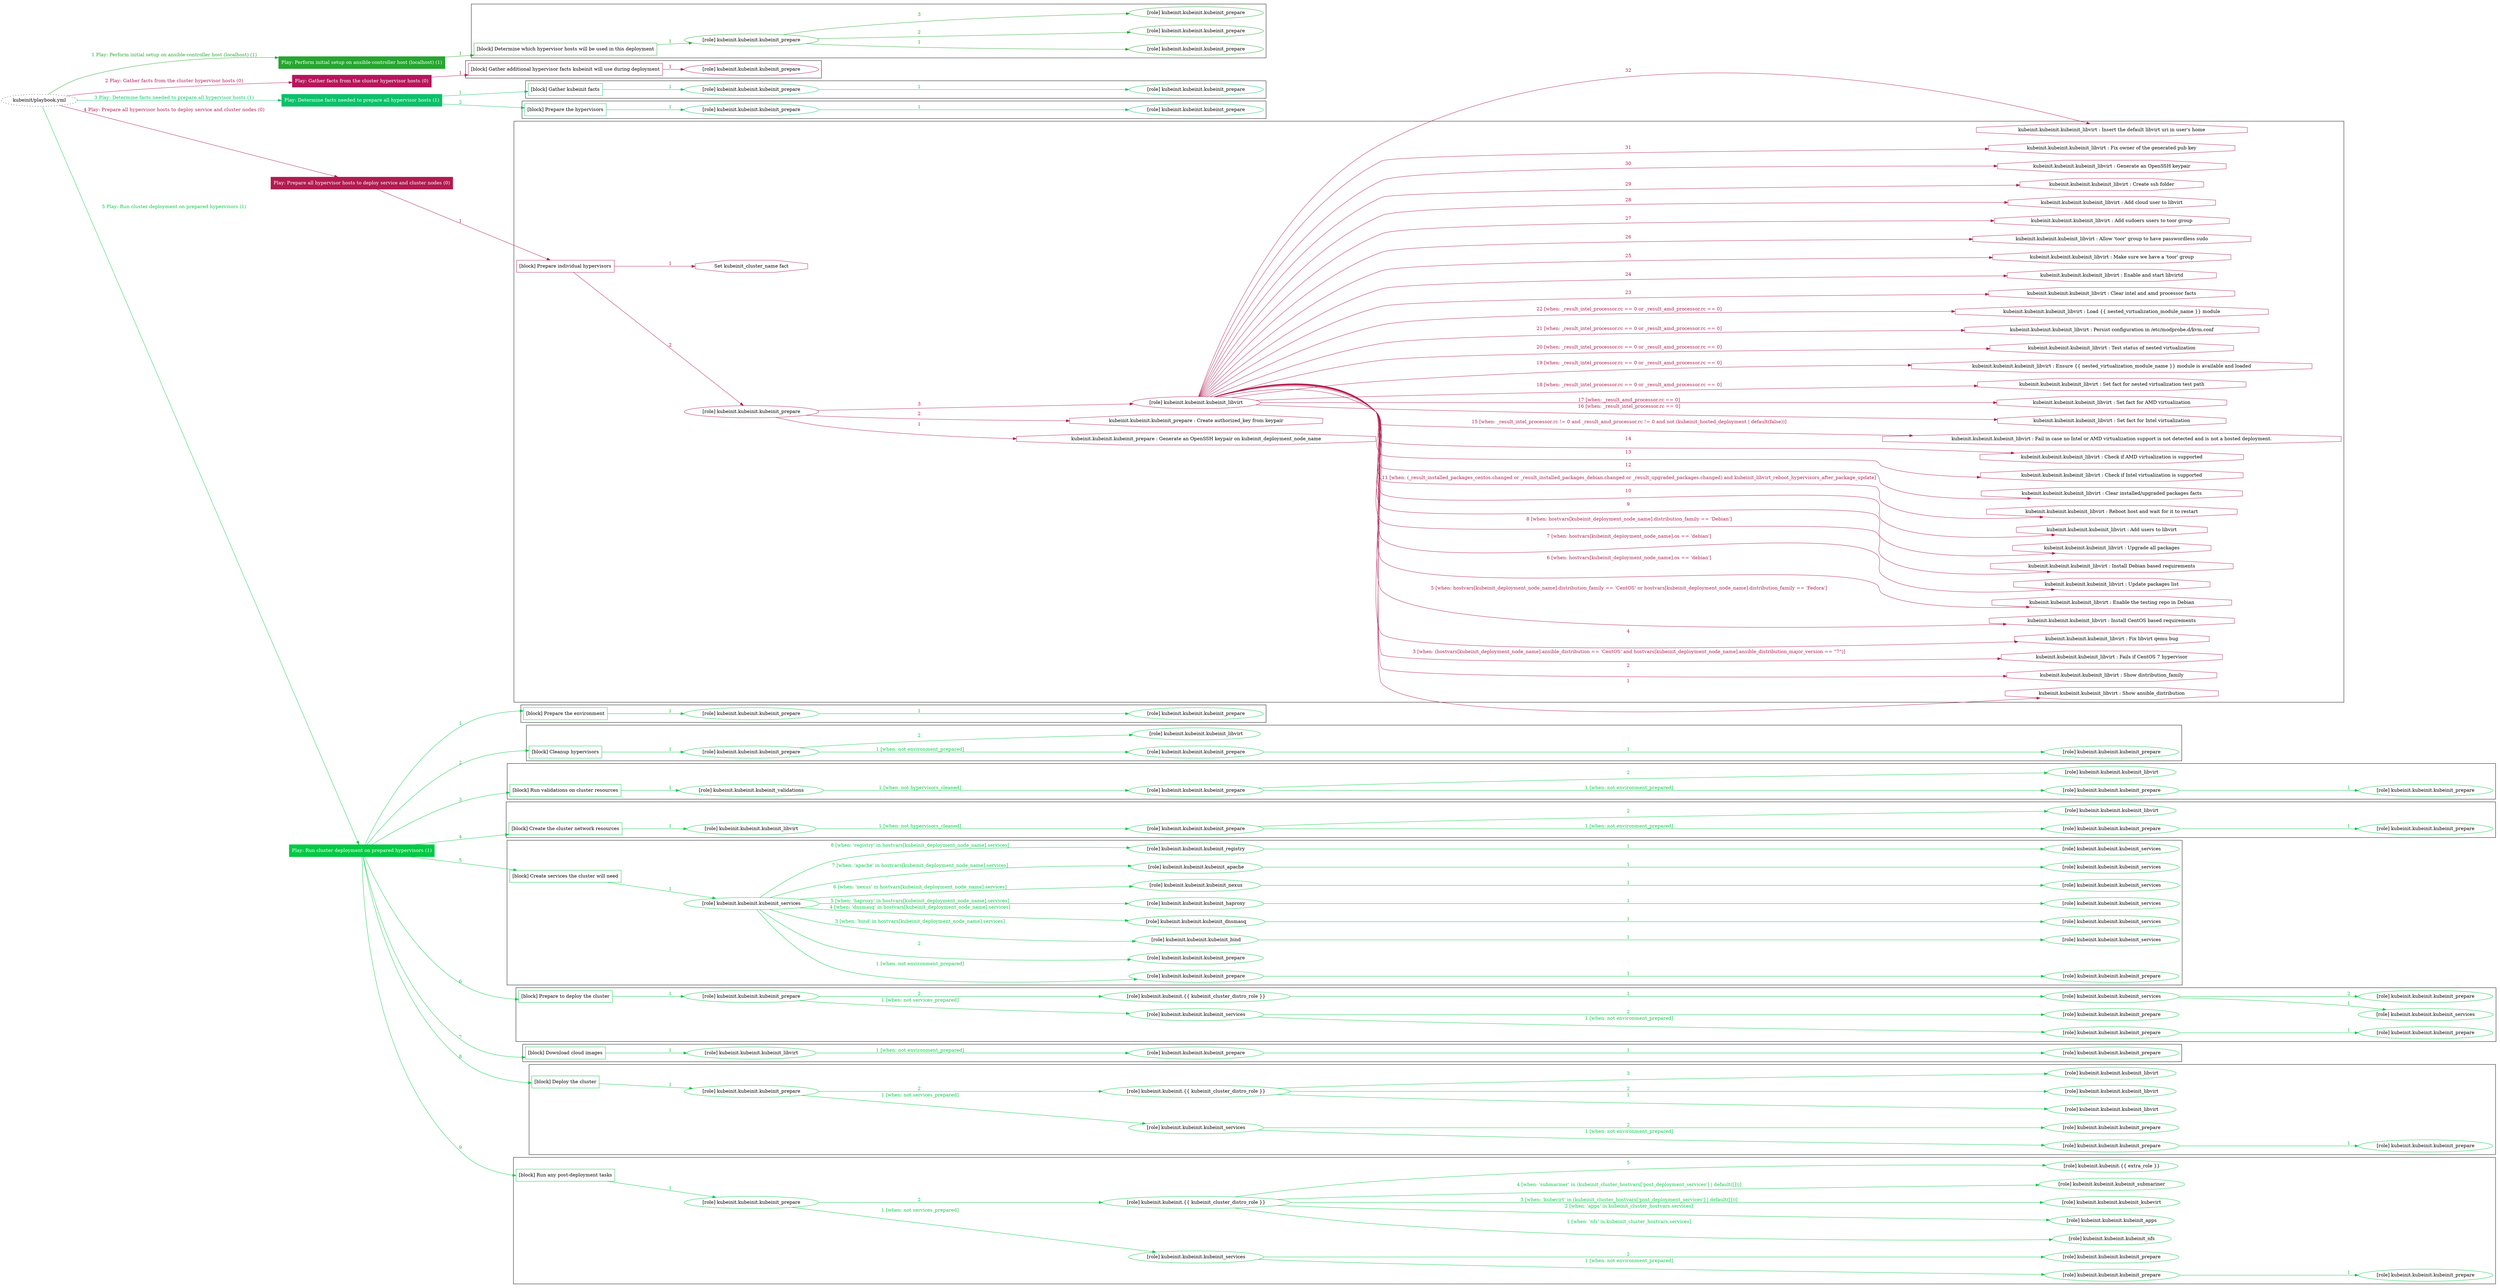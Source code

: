 digraph {
	graph [concentrate=true ordering=in rankdir=LR ratio=fill]
	edge [esep=5 sep=10]
	"kubeinit/playbook.yml" [URL="/home/runner/work/kubeinit/kubeinit/kubeinit/playbook.yml" id=playbook_e8314956 style=dotted]
	"kubeinit/playbook.yml" -> play_e9dc88f0 [label="1 Play: Perform initial setup on ansible-controller host (localhost) (1)" color="#26a630" fontcolor="#26a630" id=edge_playbook_e8314956_play_e9dc88f0 labeltooltip="1 Play: Perform initial setup on ansible-controller host (localhost) (1)" tooltip="1 Play: Perform initial setup on ansible-controller host (localhost) (1)"]
	subgraph "Play: Perform initial setup on ansible-controller host (localhost) (1)" {
		play_e9dc88f0 [label="Play: Perform initial setup on ansible-controller host (localhost) (1)" URL="/home/runner/work/kubeinit/kubeinit/kubeinit/playbook.yml" color="#26a630" fontcolor="#ffffff" id=play_e9dc88f0 shape=box style=filled tooltip=localhost]
		play_e9dc88f0 -> block_0750a773 [label=1 color="#26a630" fontcolor="#26a630" id=edge_1_play_e9dc88f0_block_0750a773 labeltooltip=1 tooltip=1]
		subgraph cluster_block_0750a773 {
			block_0750a773 [label="[block] Determine which hypervisor hosts will be used in this deployment" URL="/home/runner/work/kubeinit/kubeinit/kubeinit/playbook.yml" color="#26a630" id=block_0750a773 labeltooltip="Determine which hypervisor hosts will be used in this deployment" shape=box tooltip="Determine which hypervisor hosts will be used in this deployment"]
			block_0750a773 -> role_1d4a8bb3 [label="1 " color="#26a630" fontcolor="#26a630" id=edge_1_block_0750a773_role_1d4a8bb3 labeltooltip="1 " tooltip="1 "]
			subgraph "kubeinit.kubeinit.kubeinit_prepare" {
				role_1d4a8bb3 [label="[role] kubeinit.kubeinit.kubeinit_prepare" URL="/home/runner/work/kubeinit/kubeinit/kubeinit/playbook.yml" color="#26a630" id=role_1d4a8bb3 tooltip="kubeinit.kubeinit.kubeinit_prepare"]
				role_1d4a8bb3 -> role_a59888a1 [label="1 " color="#26a630" fontcolor="#26a630" id=edge_1_role_1d4a8bb3_role_a59888a1 labeltooltip="1 " tooltip="1 "]
				subgraph "kubeinit.kubeinit.kubeinit_prepare" {
					role_a59888a1 [label="[role] kubeinit.kubeinit.kubeinit_prepare" URL="/home/runner/.ansible/collections/ansible_collections/kubeinit/kubeinit/roles/kubeinit_prepare/tasks/build_hypervisors_group.yml" color="#26a630" id=role_a59888a1 tooltip="kubeinit.kubeinit.kubeinit_prepare"]
				}
				role_1d4a8bb3 -> role_3896497f [label="2 " color="#26a630" fontcolor="#26a630" id=edge_2_role_1d4a8bb3_role_3896497f labeltooltip="2 " tooltip="2 "]
				subgraph "kubeinit.kubeinit.kubeinit_prepare" {
					role_3896497f [label="[role] kubeinit.kubeinit.kubeinit_prepare" URL="/home/runner/.ansible/collections/ansible_collections/kubeinit/kubeinit/roles/kubeinit_prepare/tasks/build_hypervisors_group.yml" color="#26a630" id=role_3896497f tooltip="kubeinit.kubeinit.kubeinit_prepare"]
				}
				role_1d4a8bb3 -> role_39077ec4 [label="3 " color="#26a630" fontcolor="#26a630" id=edge_3_role_1d4a8bb3_role_39077ec4 labeltooltip="3 " tooltip="3 "]
				subgraph "kubeinit.kubeinit.kubeinit_prepare" {
					role_39077ec4 [label="[role] kubeinit.kubeinit.kubeinit_prepare" URL="/home/runner/.ansible/collections/ansible_collections/kubeinit/kubeinit/roles/kubeinit_prepare/tasks/build_hypervisors_group.yml" color="#26a630" id=role_39077ec4 tooltip="kubeinit.kubeinit.kubeinit_prepare"]
				}
			}
		}
	}
	"kubeinit/playbook.yml" -> play_4ed458b8 [label="2 Play: Gather facts from the cluster hypervisor hosts (0)" color="#b7155b" fontcolor="#b7155b" id=edge_playbook_e8314956_play_4ed458b8 labeltooltip="2 Play: Gather facts from the cluster hypervisor hosts (0)" tooltip="2 Play: Gather facts from the cluster hypervisor hosts (0)"]
	subgraph "Play: Gather facts from the cluster hypervisor hosts (0)" {
		play_4ed458b8 [label="Play: Gather facts from the cluster hypervisor hosts (0)" URL="/home/runner/work/kubeinit/kubeinit/kubeinit/playbook.yml" color="#b7155b" fontcolor="#ffffff" id=play_4ed458b8 shape=box style=filled tooltip="Play: Gather facts from the cluster hypervisor hosts (0)"]
		play_4ed458b8 -> block_1b957bb0 [label=1 color="#b7155b" fontcolor="#b7155b" id=edge_1_play_4ed458b8_block_1b957bb0 labeltooltip=1 tooltip=1]
		subgraph cluster_block_1b957bb0 {
			block_1b957bb0 [label="[block] Gather additional hypervisor facts kubeinit will use during deployment" URL="/home/runner/work/kubeinit/kubeinit/kubeinit/playbook.yml" color="#b7155b" id=block_1b957bb0 labeltooltip="Gather additional hypervisor facts kubeinit will use during deployment" shape=box tooltip="Gather additional hypervisor facts kubeinit will use during deployment"]
			block_1b957bb0 -> role_6c6a88de [label="1 " color="#b7155b" fontcolor="#b7155b" id=edge_1_block_1b957bb0_role_6c6a88de labeltooltip="1 " tooltip="1 "]
			subgraph "kubeinit.kubeinit.kubeinit_prepare" {
				role_6c6a88de [label="[role] kubeinit.kubeinit.kubeinit_prepare" URL="/home/runner/work/kubeinit/kubeinit/kubeinit/playbook.yml" color="#b7155b" id=role_6c6a88de tooltip="kubeinit.kubeinit.kubeinit_prepare"]
			}
		}
	}
	"kubeinit/playbook.yml" -> play_2bb420aa [label="3 Play: Determine facts needed to prepare all hypervisor hosts (1)" color="#0bc169" fontcolor="#0bc169" id=edge_playbook_e8314956_play_2bb420aa labeltooltip="3 Play: Determine facts needed to prepare all hypervisor hosts (1)" tooltip="3 Play: Determine facts needed to prepare all hypervisor hosts (1)"]
	subgraph "Play: Determine facts needed to prepare all hypervisor hosts (1)" {
		play_2bb420aa [label="Play: Determine facts needed to prepare all hypervisor hosts (1)" URL="/home/runner/work/kubeinit/kubeinit/kubeinit/playbook.yml" color="#0bc169" fontcolor="#ffffff" id=play_2bb420aa shape=box style=filled tooltip=localhost]
		play_2bb420aa -> block_fa9f4b35 [label=1 color="#0bc169" fontcolor="#0bc169" id=edge_1_play_2bb420aa_block_fa9f4b35 labeltooltip=1 tooltip=1]
		subgraph cluster_block_fa9f4b35 {
			block_fa9f4b35 [label="[block] Gather kubeinit facts" URL="/home/runner/work/kubeinit/kubeinit/kubeinit/playbook.yml" color="#0bc169" id=block_fa9f4b35 labeltooltip="Gather kubeinit facts" shape=box tooltip="Gather kubeinit facts"]
			block_fa9f4b35 -> role_5ae60e05 [label="1 " color="#0bc169" fontcolor="#0bc169" id=edge_1_block_fa9f4b35_role_5ae60e05 labeltooltip="1 " tooltip="1 "]
			subgraph "kubeinit.kubeinit.kubeinit_prepare" {
				role_5ae60e05 [label="[role] kubeinit.kubeinit.kubeinit_prepare" URL="/home/runner/work/kubeinit/kubeinit/kubeinit/playbook.yml" color="#0bc169" id=role_5ae60e05 tooltip="kubeinit.kubeinit.kubeinit_prepare"]
				role_5ae60e05 -> role_df67baae [label="1 " color="#0bc169" fontcolor="#0bc169" id=edge_1_role_5ae60e05_role_df67baae labeltooltip="1 " tooltip="1 "]
				subgraph "kubeinit.kubeinit.kubeinit_prepare" {
					role_df67baae [label="[role] kubeinit.kubeinit.kubeinit_prepare" URL="/home/runner/.ansible/collections/ansible_collections/kubeinit/kubeinit/roles/kubeinit_prepare/tasks/gather_kubeinit_facts.yml" color="#0bc169" id=role_df67baae tooltip="kubeinit.kubeinit.kubeinit_prepare"]
				}
			}
		}
		play_2bb420aa -> block_88b704d3 [label=2 color="#0bc169" fontcolor="#0bc169" id=edge_2_play_2bb420aa_block_88b704d3 labeltooltip=2 tooltip=2]
		subgraph cluster_block_88b704d3 {
			block_88b704d3 [label="[block] Prepare the hypervisors" URL="/home/runner/work/kubeinit/kubeinit/kubeinit/playbook.yml" color="#0bc169" id=block_88b704d3 labeltooltip="Prepare the hypervisors" shape=box tooltip="Prepare the hypervisors"]
			block_88b704d3 -> role_38dc2ece [label="1 " color="#0bc169" fontcolor="#0bc169" id=edge_1_block_88b704d3_role_38dc2ece labeltooltip="1 " tooltip="1 "]
			subgraph "kubeinit.kubeinit.kubeinit_prepare" {
				role_38dc2ece [label="[role] kubeinit.kubeinit.kubeinit_prepare" URL="/home/runner/work/kubeinit/kubeinit/kubeinit/playbook.yml" color="#0bc169" id=role_38dc2ece tooltip="kubeinit.kubeinit.kubeinit_prepare"]
				role_38dc2ece -> role_4ed94bc4 [label="1 " color="#0bc169" fontcolor="#0bc169" id=edge_1_role_38dc2ece_role_4ed94bc4 labeltooltip="1 " tooltip="1 "]
				subgraph "kubeinit.kubeinit.kubeinit_prepare" {
					role_4ed94bc4 [label="[role] kubeinit.kubeinit.kubeinit_prepare" URL="/home/runner/.ansible/collections/ansible_collections/kubeinit/kubeinit/roles/kubeinit_prepare/tasks/gather_kubeinit_facts.yml" color="#0bc169" id=role_4ed94bc4 tooltip="kubeinit.kubeinit.kubeinit_prepare"]
				}
			}
		}
	}
	"kubeinit/playbook.yml" -> play_5cb5bb63 [label="4 Play: Prepare all hypervisor hosts to deploy service and cluster nodes (0)" color="#b11b50" fontcolor="#b11b50" id=edge_playbook_e8314956_play_5cb5bb63 labeltooltip="4 Play: Prepare all hypervisor hosts to deploy service and cluster nodes (0)" tooltip="4 Play: Prepare all hypervisor hosts to deploy service and cluster nodes (0)"]
	subgraph "Play: Prepare all hypervisor hosts to deploy service and cluster nodes (0)" {
		play_5cb5bb63 [label="Play: Prepare all hypervisor hosts to deploy service and cluster nodes (0)" URL="/home/runner/work/kubeinit/kubeinit/kubeinit/playbook.yml" color="#b11b50" fontcolor="#ffffff" id=play_5cb5bb63 shape=box style=filled tooltip="Play: Prepare all hypervisor hosts to deploy service and cluster nodes (0)"]
		play_5cb5bb63 -> block_2b10f1e2 [label=1 color="#b11b50" fontcolor="#b11b50" id=edge_1_play_5cb5bb63_block_2b10f1e2 labeltooltip=1 tooltip=1]
		subgraph cluster_block_2b10f1e2 {
			block_2b10f1e2 [label="[block] Prepare individual hypervisors" URL="/home/runner/work/kubeinit/kubeinit/kubeinit/playbook.yml" color="#b11b50" id=block_2b10f1e2 labeltooltip="Prepare individual hypervisors" shape=box tooltip="Prepare individual hypervisors"]
			block_2b10f1e2 -> role_f9b43b3a [label="2 " color="#b11b50" fontcolor="#b11b50" id=edge_2_block_2b10f1e2_role_f9b43b3a labeltooltip="2 " tooltip="2 "]
			subgraph "kubeinit.kubeinit.kubeinit_prepare" {
				role_f9b43b3a [label="[role] kubeinit.kubeinit.kubeinit_prepare" URL="/home/runner/work/kubeinit/kubeinit/kubeinit/playbook.yml" color="#b11b50" id=role_f9b43b3a tooltip="kubeinit.kubeinit.kubeinit_prepare"]
				task_e14bdcad [label="kubeinit.kubeinit.kubeinit_prepare : Generate an OpenSSH keypair on kubeinit_deployment_node_name" URL="/home/runner/.ansible/collections/ansible_collections/kubeinit/kubeinit/roles/kubeinit_prepare/tasks/prepare_hypervisor.yml" color="#b11b50" id=task_e14bdcad shape=octagon tooltip="kubeinit.kubeinit.kubeinit_prepare : Generate an OpenSSH keypair on kubeinit_deployment_node_name"]
				role_f9b43b3a -> task_e14bdcad [label="1 " color="#b11b50" fontcolor="#b11b50" id=edge_1_role_f9b43b3a_task_e14bdcad labeltooltip="1 " tooltip="1 "]
				task_deeeb799 [label="kubeinit.kubeinit.kubeinit_prepare : Create authorized_key from keypair" URL="/home/runner/.ansible/collections/ansible_collections/kubeinit/kubeinit/roles/kubeinit_prepare/tasks/prepare_hypervisor.yml" color="#b11b50" id=task_deeeb799 shape=octagon tooltip="kubeinit.kubeinit.kubeinit_prepare : Create authorized_key from keypair"]
				role_f9b43b3a -> task_deeeb799 [label="2 " color="#b11b50" fontcolor="#b11b50" id=edge_2_role_f9b43b3a_task_deeeb799 labeltooltip="2 " tooltip="2 "]
				role_f9b43b3a -> role_d04cb075 [label="3 " color="#b11b50" fontcolor="#b11b50" id=edge_3_role_f9b43b3a_role_d04cb075 labeltooltip="3 " tooltip="3 "]
				subgraph "kubeinit.kubeinit.kubeinit_libvirt" {
					role_d04cb075 [label="[role] kubeinit.kubeinit.kubeinit_libvirt" URL="/home/runner/.ansible/collections/ansible_collections/kubeinit/kubeinit/roles/kubeinit_prepare/tasks/prepare_hypervisor.yml" color="#b11b50" id=role_d04cb075 tooltip="kubeinit.kubeinit.kubeinit_libvirt"]
					task_2366e93f [label="kubeinit.kubeinit.kubeinit_libvirt : Show ansible_distribution" URL="/home/runner/.ansible/collections/ansible_collections/kubeinit/kubeinit/roles/kubeinit_libvirt/tasks/main.yml" color="#b11b50" id=task_2366e93f shape=octagon tooltip="kubeinit.kubeinit.kubeinit_libvirt : Show ansible_distribution"]
					role_d04cb075 -> task_2366e93f [label="1 " color="#b11b50" fontcolor="#b11b50" id=edge_1_role_d04cb075_task_2366e93f labeltooltip="1 " tooltip="1 "]
					task_ec6bfd70 [label="kubeinit.kubeinit.kubeinit_libvirt : Show distribution_family" URL="/home/runner/.ansible/collections/ansible_collections/kubeinit/kubeinit/roles/kubeinit_libvirt/tasks/main.yml" color="#b11b50" id=task_ec6bfd70 shape=octagon tooltip="kubeinit.kubeinit.kubeinit_libvirt : Show distribution_family"]
					role_d04cb075 -> task_ec6bfd70 [label="2 " color="#b11b50" fontcolor="#b11b50" id=edge_2_role_d04cb075_task_ec6bfd70 labeltooltip="2 " tooltip="2 "]
					task_3372ffe2 [label="kubeinit.kubeinit.kubeinit_libvirt : Fails if CentOS 7 hypervisor" URL="/home/runner/.ansible/collections/ansible_collections/kubeinit/kubeinit/roles/kubeinit_libvirt/tasks/main.yml" color="#b11b50" id=task_3372ffe2 shape=octagon tooltip="kubeinit.kubeinit.kubeinit_libvirt : Fails if CentOS 7 hypervisor"]
					role_d04cb075 -> task_3372ffe2 [label="3 [when: (hostvars[kubeinit_deployment_node_name].ansible_distribution == 'CentOS' and hostvars[kubeinit_deployment_node_name].ansible_distribution_major_version == \"7\")]" color="#b11b50" fontcolor="#b11b50" id=edge_3_role_d04cb075_task_3372ffe2 labeltooltip="3 [when: (hostvars[kubeinit_deployment_node_name].ansible_distribution == 'CentOS' and hostvars[kubeinit_deployment_node_name].ansible_distribution_major_version == \"7\")]" tooltip="3 [when: (hostvars[kubeinit_deployment_node_name].ansible_distribution == 'CentOS' and hostvars[kubeinit_deployment_node_name].ansible_distribution_major_version == \"7\")]"]
					task_bf41c5f1 [label="kubeinit.kubeinit.kubeinit_libvirt : Fix libvirt qemu bug" URL="/home/runner/.ansible/collections/ansible_collections/kubeinit/kubeinit/roles/kubeinit_libvirt/tasks/main.yml" color="#b11b50" id=task_bf41c5f1 shape=octagon tooltip="kubeinit.kubeinit.kubeinit_libvirt : Fix libvirt qemu bug"]
					role_d04cb075 -> task_bf41c5f1 [label="4 " color="#b11b50" fontcolor="#b11b50" id=edge_4_role_d04cb075_task_bf41c5f1 labeltooltip="4 " tooltip="4 "]
					task_1c75ea77 [label="kubeinit.kubeinit.kubeinit_libvirt : Install CentOS based requirements" URL="/home/runner/.ansible/collections/ansible_collections/kubeinit/kubeinit/roles/kubeinit_libvirt/tasks/main.yml" color="#b11b50" id=task_1c75ea77 shape=octagon tooltip="kubeinit.kubeinit.kubeinit_libvirt : Install CentOS based requirements"]
					role_d04cb075 -> task_1c75ea77 [label="5 [when: hostvars[kubeinit_deployment_node_name].distribution_family == 'CentOS' or hostvars[kubeinit_deployment_node_name].distribution_family == 'Fedora']" color="#b11b50" fontcolor="#b11b50" id=edge_5_role_d04cb075_task_1c75ea77 labeltooltip="5 [when: hostvars[kubeinit_deployment_node_name].distribution_family == 'CentOS' or hostvars[kubeinit_deployment_node_name].distribution_family == 'Fedora']" tooltip="5 [when: hostvars[kubeinit_deployment_node_name].distribution_family == 'CentOS' or hostvars[kubeinit_deployment_node_name].distribution_family == 'Fedora']"]
					task_827fa488 [label="kubeinit.kubeinit.kubeinit_libvirt : Enable the testing repo in Debian" URL="/home/runner/.ansible/collections/ansible_collections/kubeinit/kubeinit/roles/kubeinit_libvirt/tasks/main.yml" color="#b11b50" id=task_827fa488 shape=octagon tooltip="kubeinit.kubeinit.kubeinit_libvirt : Enable the testing repo in Debian"]
					role_d04cb075 -> task_827fa488 [label="6 [when: hostvars[kubeinit_deployment_node_name].os == 'debian']" color="#b11b50" fontcolor="#b11b50" id=edge_6_role_d04cb075_task_827fa488 labeltooltip="6 [when: hostvars[kubeinit_deployment_node_name].os == 'debian']" tooltip="6 [when: hostvars[kubeinit_deployment_node_name].os == 'debian']"]
					task_d3ad4ef9 [label="kubeinit.kubeinit.kubeinit_libvirt : Update packages list" URL="/home/runner/.ansible/collections/ansible_collections/kubeinit/kubeinit/roles/kubeinit_libvirt/tasks/main.yml" color="#b11b50" id=task_d3ad4ef9 shape=octagon tooltip="kubeinit.kubeinit.kubeinit_libvirt : Update packages list"]
					role_d04cb075 -> task_d3ad4ef9 [label="7 [when: hostvars[kubeinit_deployment_node_name].os == 'debian']" color="#b11b50" fontcolor="#b11b50" id=edge_7_role_d04cb075_task_d3ad4ef9 labeltooltip="7 [when: hostvars[kubeinit_deployment_node_name].os == 'debian']" tooltip="7 [when: hostvars[kubeinit_deployment_node_name].os == 'debian']"]
					task_2272b465 [label="kubeinit.kubeinit.kubeinit_libvirt : Install Debian based requirements" URL="/home/runner/.ansible/collections/ansible_collections/kubeinit/kubeinit/roles/kubeinit_libvirt/tasks/main.yml" color="#b11b50" id=task_2272b465 shape=octagon tooltip="kubeinit.kubeinit.kubeinit_libvirt : Install Debian based requirements"]
					role_d04cb075 -> task_2272b465 [label="8 [when: hostvars[kubeinit_deployment_node_name].distribution_family == 'Debian']" color="#b11b50" fontcolor="#b11b50" id=edge_8_role_d04cb075_task_2272b465 labeltooltip="8 [when: hostvars[kubeinit_deployment_node_name].distribution_family == 'Debian']" tooltip="8 [when: hostvars[kubeinit_deployment_node_name].distribution_family == 'Debian']"]
					task_dd0582f4 [label="kubeinit.kubeinit.kubeinit_libvirt : Upgrade all packages" URL="/home/runner/.ansible/collections/ansible_collections/kubeinit/kubeinit/roles/kubeinit_libvirt/tasks/main.yml" color="#b11b50" id=task_dd0582f4 shape=octagon tooltip="kubeinit.kubeinit.kubeinit_libvirt : Upgrade all packages"]
					role_d04cb075 -> task_dd0582f4 [label="9 " color="#b11b50" fontcolor="#b11b50" id=edge_9_role_d04cb075_task_dd0582f4 labeltooltip="9 " tooltip="9 "]
					task_bd6654de [label="kubeinit.kubeinit.kubeinit_libvirt : Add users to libvirt" URL="/home/runner/.ansible/collections/ansible_collections/kubeinit/kubeinit/roles/kubeinit_libvirt/tasks/main.yml" color="#b11b50" id=task_bd6654de shape=octagon tooltip="kubeinit.kubeinit.kubeinit_libvirt : Add users to libvirt"]
					role_d04cb075 -> task_bd6654de [label="10 " color="#b11b50" fontcolor="#b11b50" id=edge_10_role_d04cb075_task_bd6654de labeltooltip="10 " tooltip="10 "]
					task_68de5f57 [label="kubeinit.kubeinit.kubeinit_libvirt : Reboot host and wait for it to restart" URL="/home/runner/.ansible/collections/ansible_collections/kubeinit/kubeinit/roles/kubeinit_libvirt/tasks/main.yml" color="#b11b50" id=task_68de5f57 shape=octagon tooltip="kubeinit.kubeinit.kubeinit_libvirt : Reboot host and wait for it to restart"]
					role_d04cb075 -> task_68de5f57 [label="11 [when: (_result_installed_packages_centos.changed or _result_installed_packages_debian.changed or _result_upgraded_packages.changed) and kubeinit_libvirt_reboot_hypervisors_after_package_update]" color="#b11b50" fontcolor="#b11b50" id=edge_11_role_d04cb075_task_68de5f57 labeltooltip="11 [when: (_result_installed_packages_centos.changed or _result_installed_packages_debian.changed or _result_upgraded_packages.changed) and kubeinit_libvirt_reboot_hypervisors_after_package_update]" tooltip="11 [when: (_result_installed_packages_centos.changed or _result_installed_packages_debian.changed or _result_upgraded_packages.changed) and kubeinit_libvirt_reboot_hypervisors_after_package_update]"]
					task_4ad9cceb [label="kubeinit.kubeinit.kubeinit_libvirt : Clear installed/upgraded packages facts" URL="/home/runner/.ansible/collections/ansible_collections/kubeinit/kubeinit/roles/kubeinit_libvirt/tasks/main.yml" color="#b11b50" id=task_4ad9cceb shape=octagon tooltip="kubeinit.kubeinit.kubeinit_libvirt : Clear installed/upgraded packages facts"]
					role_d04cb075 -> task_4ad9cceb [label="12 " color="#b11b50" fontcolor="#b11b50" id=edge_12_role_d04cb075_task_4ad9cceb labeltooltip="12 " tooltip="12 "]
					task_34aaf07d [label="kubeinit.kubeinit.kubeinit_libvirt : Check if Intel virtualization is supported" URL="/home/runner/.ansible/collections/ansible_collections/kubeinit/kubeinit/roles/kubeinit_libvirt/tasks/main.yml" color="#b11b50" id=task_34aaf07d shape=octagon tooltip="kubeinit.kubeinit.kubeinit_libvirt : Check if Intel virtualization is supported"]
					role_d04cb075 -> task_34aaf07d [label="13 " color="#b11b50" fontcolor="#b11b50" id=edge_13_role_d04cb075_task_34aaf07d labeltooltip="13 " tooltip="13 "]
					task_89b576e5 [label="kubeinit.kubeinit.kubeinit_libvirt : Check if AMD virtualization is supported" URL="/home/runner/.ansible/collections/ansible_collections/kubeinit/kubeinit/roles/kubeinit_libvirt/tasks/main.yml" color="#b11b50" id=task_89b576e5 shape=octagon tooltip="kubeinit.kubeinit.kubeinit_libvirt : Check if AMD virtualization is supported"]
					role_d04cb075 -> task_89b576e5 [label="14 " color="#b11b50" fontcolor="#b11b50" id=edge_14_role_d04cb075_task_89b576e5 labeltooltip="14 " tooltip="14 "]
					task_a44692a3 [label="kubeinit.kubeinit.kubeinit_libvirt : Fail in case no Intel or AMD virtualization support is not detected and is not a hosted deployment." URL="/home/runner/.ansible/collections/ansible_collections/kubeinit/kubeinit/roles/kubeinit_libvirt/tasks/main.yml" color="#b11b50" id=task_a44692a3 shape=octagon tooltip="kubeinit.kubeinit.kubeinit_libvirt : Fail in case no Intel or AMD virtualization support is not detected and is not a hosted deployment."]
					role_d04cb075 -> task_a44692a3 [label="15 [when: _result_intel_processor.rc != 0 and _result_amd_processor.rc != 0 and not (kubeinit_hosted_deployment | default(false))]" color="#b11b50" fontcolor="#b11b50" id=edge_15_role_d04cb075_task_a44692a3 labeltooltip="15 [when: _result_intel_processor.rc != 0 and _result_amd_processor.rc != 0 and not (kubeinit_hosted_deployment | default(false))]" tooltip="15 [when: _result_intel_processor.rc != 0 and _result_amd_processor.rc != 0 and not (kubeinit_hosted_deployment | default(false))]"]
					task_aeda180d [label="kubeinit.kubeinit.kubeinit_libvirt : Set fact for Intel virtualization" URL="/home/runner/.ansible/collections/ansible_collections/kubeinit/kubeinit/roles/kubeinit_libvirt/tasks/main.yml" color="#b11b50" id=task_aeda180d shape=octagon tooltip="kubeinit.kubeinit.kubeinit_libvirt : Set fact for Intel virtualization"]
					role_d04cb075 -> task_aeda180d [label="16 [when: _result_intel_processor.rc == 0]" color="#b11b50" fontcolor="#b11b50" id=edge_16_role_d04cb075_task_aeda180d labeltooltip="16 [when: _result_intel_processor.rc == 0]" tooltip="16 [when: _result_intel_processor.rc == 0]"]
					task_804e6a91 [label="kubeinit.kubeinit.kubeinit_libvirt : Set fact for AMD virtualization" URL="/home/runner/.ansible/collections/ansible_collections/kubeinit/kubeinit/roles/kubeinit_libvirt/tasks/main.yml" color="#b11b50" id=task_804e6a91 shape=octagon tooltip="kubeinit.kubeinit.kubeinit_libvirt : Set fact for AMD virtualization"]
					role_d04cb075 -> task_804e6a91 [label="17 [when: _result_amd_processor.rc == 0]" color="#b11b50" fontcolor="#b11b50" id=edge_17_role_d04cb075_task_804e6a91 labeltooltip="17 [when: _result_amd_processor.rc == 0]" tooltip="17 [when: _result_amd_processor.rc == 0]"]
					task_68395665 [label="kubeinit.kubeinit.kubeinit_libvirt : Set fact for nested virtualization test path" URL="/home/runner/.ansible/collections/ansible_collections/kubeinit/kubeinit/roles/kubeinit_libvirt/tasks/main.yml" color="#b11b50" id=task_68395665 shape=octagon tooltip="kubeinit.kubeinit.kubeinit_libvirt : Set fact for nested virtualization test path"]
					role_d04cb075 -> task_68395665 [label="18 [when: _result_intel_processor.rc == 0 or _result_amd_processor.rc == 0]" color="#b11b50" fontcolor="#b11b50" id=edge_18_role_d04cb075_task_68395665 labeltooltip="18 [when: _result_intel_processor.rc == 0 or _result_amd_processor.rc == 0]" tooltip="18 [when: _result_intel_processor.rc == 0 or _result_amd_processor.rc == 0]"]
					task_1a6ddb0c [label="kubeinit.kubeinit.kubeinit_libvirt : Ensure {{ nested_virtualization_module_name }} module is available and loaded" URL="/home/runner/.ansible/collections/ansible_collections/kubeinit/kubeinit/roles/kubeinit_libvirt/tasks/main.yml" color="#b11b50" id=task_1a6ddb0c shape=octagon tooltip="kubeinit.kubeinit.kubeinit_libvirt : Ensure {{ nested_virtualization_module_name }} module is available and loaded"]
					role_d04cb075 -> task_1a6ddb0c [label="19 [when: _result_intel_processor.rc == 0 or _result_amd_processor.rc == 0]" color="#b11b50" fontcolor="#b11b50" id=edge_19_role_d04cb075_task_1a6ddb0c labeltooltip="19 [when: _result_intel_processor.rc == 0 or _result_amd_processor.rc == 0]" tooltip="19 [when: _result_intel_processor.rc == 0 or _result_amd_processor.rc == 0]"]
					task_2fb0cb96 [label="kubeinit.kubeinit.kubeinit_libvirt : Test status of nested virtualization" URL="/home/runner/.ansible/collections/ansible_collections/kubeinit/kubeinit/roles/kubeinit_libvirt/tasks/main.yml" color="#b11b50" id=task_2fb0cb96 shape=octagon tooltip="kubeinit.kubeinit.kubeinit_libvirt : Test status of nested virtualization"]
					role_d04cb075 -> task_2fb0cb96 [label="20 [when: _result_intel_processor.rc == 0 or _result_amd_processor.rc == 0]" color="#b11b50" fontcolor="#b11b50" id=edge_20_role_d04cb075_task_2fb0cb96 labeltooltip="20 [when: _result_intel_processor.rc == 0 or _result_amd_processor.rc == 0]" tooltip="20 [when: _result_intel_processor.rc == 0 or _result_amd_processor.rc == 0]"]
					task_ce5cfbea [label="kubeinit.kubeinit.kubeinit_libvirt : Persist configuration in /etc/modprobe.d/kvm.conf" URL="/home/runner/.ansible/collections/ansible_collections/kubeinit/kubeinit/roles/kubeinit_libvirt/tasks/main.yml" color="#b11b50" id=task_ce5cfbea shape=octagon tooltip="kubeinit.kubeinit.kubeinit_libvirt : Persist configuration in /etc/modprobe.d/kvm.conf"]
					role_d04cb075 -> task_ce5cfbea [label="21 [when: _result_intel_processor.rc == 0 or _result_amd_processor.rc == 0]" color="#b11b50" fontcolor="#b11b50" id=edge_21_role_d04cb075_task_ce5cfbea labeltooltip="21 [when: _result_intel_processor.rc == 0 or _result_amd_processor.rc == 0]" tooltip="21 [when: _result_intel_processor.rc == 0 or _result_amd_processor.rc == 0]"]
					task_e18c4af2 [label="kubeinit.kubeinit.kubeinit_libvirt : Load {{ nested_virtualization_module_name }} module" URL="/home/runner/.ansible/collections/ansible_collections/kubeinit/kubeinit/roles/kubeinit_libvirt/tasks/main.yml" color="#b11b50" id=task_e18c4af2 shape=octagon tooltip="kubeinit.kubeinit.kubeinit_libvirt : Load {{ nested_virtualization_module_name }} module"]
					role_d04cb075 -> task_e18c4af2 [label="22 [when: _result_intel_processor.rc == 0 or _result_amd_processor.rc == 0]" color="#b11b50" fontcolor="#b11b50" id=edge_22_role_d04cb075_task_e18c4af2 labeltooltip="22 [when: _result_intel_processor.rc == 0 or _result_amd_processor.rc == 0]" tooltip="22 [when: _result_intel_processor.rc == 0 or _result_amd_processor.rc == 0]"]
					task_2dcf1283 [label="kubeinit.kubeinit.kubeinit_libvirt : Clear intel and amd processor facts" URL="/home/runner/.ansible/collections/ansible_collections/kubeinit/kubeinit/roles/kubeinit_libvirt/tasks/main.yml" color="#b11b50" id=task_2dcf1283 shape=octagon tooltip="kubeinit.kubeinit.kubeinit_libvirt : Clear intel and amd processor facts"]
					role_d04cb075 -> task_2dcf1283 [label="23 " color="#b11b50" fontcolor="#b11b50" id=edge_23_role_d04cb075_task_2dcf1283 labeltooltip="23 " tooltip="23 "]
					task_87c35a8e [label="kubeinit.kubeinit.kubeinit_libvirt : Enable and start libvirtd" URL="/home/runner/.ansible/collections/ansible_collections/kubeinit/kubeinit/roles/kubeinit_libvirt/tasks/main.yml" color="#b11b50" id=task_87c35a8e shape=octagon tooltip="kubeinit.kubeinit.kubeinit_libvirt : Enable and start libvirtd"]
					role_d04cb075 -> task_87c35a8e [label="24 " color="#b11b50" fontcolor="#b11b50" id=edge_24_role_d04cb075_task_87c35a8e labeltooltip="24 " tooltip="24 "]
					task_74e121ec [label="kubeinit.kubeinit.kubeinit_libvirt : Make sure we have a 'toor' group" URL="/home/runner/.ansible/collections/ansible_collections/kubeinit/kubeinit/roles/kubeinit_libvirt/tasks/60_create_cloud_user.yml" color="#b11b50" id=task_74e121ec shape=octagon tooltip="kubeinit.kubeinit.kubeinit_libvirt : Make sure we have a 'toor' group"]
					role_d04cb075 -> task_74e121ec [label="25 " color="#b11b50" fontcolor="#b11b50" id=edge_25_role_d04cb075_task_74e121ec labeltooltip="25 " tooltip="25 "]
					task_b137e9c4 [label="kubeinit.kubeinit.kubeinit_libvirt : Allow 'toor' group to have passwordless sudo" URL="/home/runner/.ansible/collections/ansible_collections/kubeinit/kubeinit/roles/kubeinit_libvirt/tasks/60_create_cloud_user.yml" color="#b11b50" id=task_b137e9c4 shape=octagon tooltip="kubeinit.kubeinit.kubeinit_libvirt : Allow 'toor' group to have passwordless sudo"]
					role_d04cb075 -> task_b137e9c4 [label="26 " color="#b11b50" fontcolor="#b11b50" id=edge_26_role_d04cb075_task_b137e9c4 labeltooltip="26 " tooltip="26 "]
					task_f4ea68f5 [label="kubeinit.kubeinit.kubeinit_libvirt : Add sudoers users to toor group" URL="/home/runner/.ansible/collections/ansible_collections/kubeinit/kubeinit/roles/kubeinit_libvirt/tasks/60_create_cloud_user.yml" color="#b11b50" id=task_f4ea68f5 shape=octagon tooltip="kubeinit.kubeinit.kubeinit_libvirt : Add sudoers users to toor group"]
					role_d04cb075 -> task_f4ea68f5 [label="27 " color="#b11b50" fontcolor="#b11b50" id=edge_27_role_d04cb075_task_f4ea68f5 labeltooltip="27 " tooltip="27 "]
					task_b5266f36 [label="kubeinit.kubeinit.kubeinit_libvirt : Add cloud user to libvirt" URL="/home/runner/.ansible/collections/ansible_collections/kubeinit/kubeinit/roles/kubeinit_libvirt/tasks/60_create_cloud_user.yml" color="#b11b50" id=task_b5266f36 shape=octagon tooltip="kubeinit.kubeinit.kubeinit_libvirt : Add cloud user to libvirt"]
					role_d04cb075 -> task_b5266f36 [label="28 " color="#b11b50" fontcolor="#b11b50" id=edge_28_role_d04cb075_task_b5266f36 labeltooltip="28 " tooltip="28 "]
					task_95d35021 [label="kubeinit.kubeinit.kubeinit_libvirt : Create ssh folder" URL="/home/runner/.ansible/collections/ansible_collections/kubeinit/kubeinit/roles/kubeinit_libvirt/tasks/60_create_cloud_user.yml" color="#b11b50" id=task_95d35021 shape=octagon tooltip="kubeinit.kubeinit.kubeinit_libvirt : Create ssh folder"]
					role_d04cb075 -> task_95d35021 [label="29 " color="#b11b50" fontcolor="#b11b50" id=edge_29_role_d04cb075_task_95d35021 labeltooltip="29 " tooltip="29 "]
					task_9f9a93ed [label="kubeinit.kubeinit.kubeinit_libvirt : Generate an OpenSSH keypair" URL="/home/runner/.ansible/collections/ansible_collections/kubeinit/kubeinit/roles/kubeinit_libvirt/tasks/60_create_cloud_user.yml" color="#b11b50" id=task_9f9a93ed shape=octagon tooltip="kubeinit.kubeinit.kubeinit_libvirt : Generate an OpenSSH keypair"]
					role_d04cb075 -> task_9f9a93ed [label="30 " color="#b11b50" fontcolor="#b11b50" id=edge_30_role_d04cb075_task_9f9a93ed labeltooltip="30 " tooltip="30 "]
					task_4af5a27c [label="kubeinit.kubeinit.kubeinit_libvirt : Fix owner of the generated pub key" URL="/home/runner/.ansible/collections/ansible_collections/kubeinit/kubeinit/roles/kubeinit_libvirt/tasks/60_create_cloud_user.yml" color="#b11b50" id=task_4af5a27c shape=octagon tooltip="kubeinit.kubeinit.kubeinit_libvirt : Fix owner of the generated pub key"]
					role_d04cb075 -> task_4af5a27c [label="31 " color="#b11b50" fontcolor="#b11b50" id=edge_31_role_d04cb075_task_4af5a27c labeltooltip="31 " tooltip="31 "]
					task_b2ea2d12 [label="kubeinit.kubeinit.kubeinit_libvirt : Insert the default libvirt uri in user's home" URL="/home/runner/.ansible/collections/ansible_collections/kubeinit/kubeinit/roles/kubeinit_libvirt/tasks/60_create_cloud_user.yml" color="#b11b50" id=task_b2ea2d12 shape=octagon tooltip="kubeinit.kubeinit.kubeinit_libvirt : Insert the default libvirt uri in user's home"]
					role_d04cb075 -> task_b2ea2d12 [label="32 " color="#b11b50" fontcolor="#b11b50" id=edge_32_role_d04cb075_task_b2ea2d12 labeltooltip="32 " tooltip="32 "]
				}
			}
			task_5f0aadc6 [label="Set kubeinit_cluster_name fact" URL="/home/runner/work/kubeinit/kubeinit/kubeinit/playbook.yml" color="#b11b50" id=task_5f0aadc6 shape=octagon tooltip="Set kubeinit_cluster_name fact"]
			block_2b10f1e2 -> task_5f0aadc6 [label="1 " color="#b11b50" fontcolor="#b11b50" id=edge_1_block_2b10f1e2_task_5f0aadc6 labeltooltip="1 " tooltip="1 "]
		}
	}
	"kubeinit/playbook.yml" -> play_7858f88a [label="5 Play: Run cluster deployment on prepared hypervisors (1)" color="#02ca44" fontcolor="#02ca44" id=edge_playbook_e8314956_play_7858f88a labeltooltip="5 Play: Run cluster deployment on prepared hypervisors (1)" tooltip="5 Play: Run cluster deployment on prepared hypervisors (1)"]
	subgraph "Play: Run cluster deployment on prepared hypervisors (1)" {
		play_7858f88a [label="Play: Run cluster deployment on prepared hypervisors (1)" URL="/home/runner/work/kubeinit/kubeinit/kubeinit/playbook.yml" color="#02ca44" fontcolor="#ffffff" id=play_7858f88a shape=box style=filled tooltip=localhost]
		play_7858f88a -> block_5d796b66 [label=1 color="#02ca44" fontcolor="#02ca44" id=edge_1_play_7858f88a_block_5d796b66 labeltooltip=1 tooltip=1]
		subgraph cluster_block_5d796b66 {
			block_5d796b66 [label="[block] Prepare the environment" URL="/home/runner/work/kubeinit/kubeinit/kubeinit/playbook.yml" color="#02ca44" id=block_5d796b66 labeltooltip="Prepare the environment" shape=box tooltip="Prepare the environment"]
			block_5d796b66 -> role_e848af3b [label="1 " color="#02ca44" fontcolor="#02ca44" id=edge_1_block_5d796b66_role_e848af3b labeltooltip="1 " tooltip="1 "]
			subgraph "kubeinit.kubeinit.kubeinit_prepare" {
				role_e848af3b [label="[role] kubeinit.kubeinit.kubeinit_prepare" URL="/home/runner/work/kubeinit/kubeinit/kubeinit/playbook.yml" color="#02ca44" id=role_e848af3b tooltip="kubeinit.kubeinit.kubeinit_prepare"]
				role_e848af3b -> role_e33c50d5 [label="1 " color="#02ca44" fontcolor="#02ca44" id=edge_1_role_e848af3b_role_e33c50d5 labeltooltip="1 " tooltip="1 "]
				subgraph "kubeinit.kubeinit.kubeinit_prepare" {
					role_e33c50d5 [label="[role] kubeinit.kubeinit.kubeinit_prepare" URL="/home/runner/.ansible/collections/ansible_collections/kubeinit/kubeinit/roles/kubeinit_prepare/tasks/gather_kubeinit_facts.yml" color="#02ca44" id=role_e33c50d5 tooltip="kubeinit.kubeinit.kubeinit_prepare"]
				}
			}
		}
		play_7858f88a -> block_30195783 [label=2 color="#02ca44" fontcolor="#02ca44" id=edge_2_play_7858f88a_block_30195783 labeltooltip=2 tooltip=2]
		subgraph cluster_block_30195783 {
			block_30195783 [label="[block] Cleanup hypervisors" URL="/home/runner/work/kubeinit/kubeinit/kubeinit/playbook.yml" color="#02ca44" id=block_30195783 labeltooltip="Cleanup hypervisors" shape=box tooltip="Cleanup hypervisors"]
			block_30195783 -> role_284f26f3 [label="1 " color="#02ca44" fontcolor="#02ca44" id=edge_1_block_30195783_role_284f26f3 labeltooltip="1 " tooltip="1 "]
			subgraph "kubeinit.kubeinit.kubeinit_prepare" {
				role_284f26f3 [label="[role] kubeinit.kubeinit.kubeinit_prepare" URL="/home/runner/work/kubeinit/kubeinit/kubeinit/playbook.yml" color="#02ca44" id=role_284f26f3 tooltip="kubeinit.kubeinit.kubeinit_prepare"]
				role_284f26f3 -> role_67732fb3 [label="1 [when: not environment_prepared]" color="#02ca44" fontcolor="#02ca44" id=edge_1_role_284f26f3_role_67732fb3 labeltooltip="1 [when: not environment_prepared]" tooltip="1 [when: not environment_prepared]"]
				subgraph "kubeinit.kubeinit.kubeinit_prepare" {
					role_67732fb3 [label="[role] kubeinit.kubeinit.kubeinit_prepare" URL="/home/runner/.ansible/collections/ansible_collections/kubeinit/kubeinit/roles/kubeinit_prepare/tasks/cleanup_hypervisors.yml" color="#02ca44" id=role_67732fb3 tooltip="kubeinit.kubeinit.kubeinit_prepare"]
					role_67732fb3 -> role_4a15c0dc [label="1 " color="#02ca44" fontcolor="#02ca44" id=edge_1_role_67732fb3_role_4a15c0dc labeltooltip="1 " tooltip="1 "]
					subgraph "kubeinit.kubeinit.kubeinit_prepare" {
						role_4a15c0dc [label="[role] kubeinit.kubeinit.kubeinit_prepare" URL="/home/runner/.ansible/collections/ansible_collections/kubeinit/kubeinit/roles/kubeinit_prepare/tasks/gather_kubeinit_facts.yml" color="#02ca44" id=role_4a15c0dc tooltip="kubeinit.kubeinit.kubeinit_prepare"]
					}
				}
				role_284f26f3 -> role_e8344751 [label="2 " color="#02ca44" fontcolor="#02ca44" id=edge_2_role_284f26f3_role_e8344751 labeltooltip="2 " tooltip="2 "]
				subgraph "kubeinit.kubeinit.kubeinit_libvirt" {
					role_e8344751 [label="[role] kubeinit.kubeinit.kubeinit_libvirt" URL="/home/runner/.ansible/collections/ansible_collections/kubeinit/kubeinit/roles/kubeinit_prepare/tasks/cleanup_hypervisors.yml" color="#02ca44" id=role_e8344751 tooltip="kubeinit.kubeinit.kubeinit_libvirt"]
				}
			}
		}
		play_7858f88a -> block_a149315a [label=3 color="#02ca44" fontcolor="#02ca44" id=edge_3_play_7858f88a_block_a149315a labeltooltip=3 tooltip=3]
		subgraph cluster_block_a149315a {
			block_a149315a [label="[block] Run validations on cluster resources" URL="/home/runner/work/kubeinit/kubeinit/kubeinit/playbook.yml" color="#02ca44" id=block_a149315a labeltooltip="Run validations on cluster resources" shape=box tooltip="Run validations on cluster resources"]
			block_a149315a -> role_2c70699f [label="1 " color="#02ca44" fontcolor="#02ca44" id=edge_1_block_a149315a_role_2c70699f labeltooltip="1 " tooltip="1 "]
			subgraph "kubeinit.kubeinit.kubeinit_validations" {
				role_2c70699f [label="[role] kubeinit.kubeinit.kubeinit_validations" URL="/home/runner/work/kubeinit/kubeinit/kubeinit/playbook.yml" color="#02ca44" id=role_2c70699f tooltip="kubeinit.kubeinit.kubeinit_validations"]
				role_2c70699f -> role_004f618c [label="1 [when: not hypervisors_cleaned]" color="#02ca44" fontcolor="#02ca44" id=edge_1_role_2c70699f_role_004f618c labeltooltip="1 [when: not hypervisors_cleaned]" tooltip="1 [when: not hypervisors_cleaned]"]
				subgraph "kubeinit.kubeinit.kubeinit_prepare" {
					role_004f618c [label="[role] kubeinit.kubeinit.kubeinit_prepare" URL="/home/runner/.ansible/collections/ansible_collections/kubeinit/kubeinit/roles/kubeinit_validations/tasks/main.yml" color="#02ca44" id=role_004f618c tooltip="kubeinit.kubeinit.kubeinit_prepare"]
					role_004f618c -> role_7433a475 [label="1 [when: not environment_prepared]" color="#02ca44" fontcolor="#02ca44" id=edge_1_role_004f618c_role_7433a475 labeltooltip="1 [when: not environment_prepared]" tooltip="1 [when: not environment_prepared]"]
					subgraph "kubeinit.kubeinit.kubeinit_prepare" {
						role_7433a475 [label="[role] kubeinit.kubeinit.kubeinit_prepare" URL="/home/runner/.ansible/collections/ansible_collections/kubeinit/kubeinit/roles/kubeinit_prepare/tasks/cleanup_hypervisors.yml" color="#02ca44" id=role_7433a475 tooltip="kubeinit.kubeinit.kubeinit_prepare"]
						role_7433a475 -> role_ae2958cf [label="1 " color="#02ca44" fontcolor="#02ca44" id=edge_1_role_7433a475_role_ae2958cf labeltooltip="1 " tooltip="1 "]
						subgraph "kubeinit.kubeinit.kubeinit_prepare" {
							role_ae2958cf [label="[role] kubeinit.kubeinit.kubeinit_prepare" URL="/home/runner/.ansible/collections/ansible_collections/kubeinit/kubeinit/roles/kubeinit_prepare/tasks/gather_kubeinit_facts.yml" color="#02ca44" id=role_ae2958cf tooltip="kubeinit.kubeinit.kubeinit_prepare"]
						}
					}
					role_004f618c -> role_f20d88fd [label="2 " color="#02ca44" fontcolor="#02ca44" id=edge_2_role_004f618c_role_f20d88fd labeltooltip="2 " tooltip="2 "]
					subgraph "kubeinit.kubeinit.kubeinit_libvirt" {
						role_f20d88fd [label="[role] kubeinit.kubeinit.kubeinit_libvirt" URL="/home/runner/.ansible/collections/ansible_collections/kubeinit/kubeinit/roles/kubeinit_prepare/tasks/cleanup_hypervisors.yml" color="#02ca44" id=role_f20d88fd tooltip="kubeinit.kubeinit.kubeinit_libvirt"]
					}
				}
			}
		}
		play_7858f88a -> block_e1c95153 [label=4 color="#02ca44" fontcolor="#02ca44" id=edge_4_play_7858f88a_block_e1c95153 labeltooltip=4 tooltip=4]
		subgraph cluster_block_e1c95153 {
			block_e1c95153 [label="[block] Create the cluster network resources" URL="/home/runner/work/kubeinit/kubeinit/kubeinit/playbook.yml" color="#02ca44" id=block_e1c95153 labeltooltip="Create the cluster network resources" shape=box tooltip="Create the cluster network resources"]
			block_e1c95153 -> role_bb15f359 [label="1 " color="#02ca44" fontcolor="#02ca44" id=edge_1_block_e1c95153_role_bb15f359 labeltooltip="1 " tooltip="1 "]
			subgraph "kubeinit.kubeinit.kubeinit_libvirt" {
				role_bb15f359 [label="[role] kubeinit.kubeinit.kubeinit_libvirt" URL="/home/runner/work/kubeinit/kubeinit/kubeinit/playbook.yml" color="#02ca44" id=role_bb15f359 tooltip="kubeinit.kubeinit.kubeinit_libvirt"]
				role_bb15f359 -> role_9b46834e [label="1 [when: not hypervisors_cleaned]" color="#02ca44" fontcolor="#02ca44" id=edge_1_role_bb15f359_role_9b46834e labeltooltip="1 [when: not hypervisors_cleaned]" tooltip="1 [when: not hypervisors_cleaned]"]
				subgraph "kubeinit.kubeinit.kubeinit_prepare" {
					role_9b46834e [label="[role] kubeinit.kubeinit.kubeinit_prepare" URL="/home/runner/.ansible/collections/ansible_collections/kubeinit/kubeinit/roles/kubeinit_libvirt/tasks/create_network.yml" color="#02ca44" id=role_9b46834e tooltip="kubeinit.kubeinit.kubeinit_prepare"]
					role_9b46834e -> role_a569e45a [label="1 [when: not environment_prepared]" color="#02ca44" fontcolor="#02ca44" id=edge_1_role_9b46834e_role_a569e45a labeltooltip="1 [when: not environment_prepared]" tooltip="1 [when: not environment_prepared]"]
					subgraph "kubeinit.kubeinit.kubeinit_prepare" {
						role_a569e45a [label="[role] kubeinit.kubeinit.kubeinit_prepare" URL="/home/runner/.ansible/collections/ansible_collections/kubeinit/kubeinit/roles/kubeinit_prepare/tasks/cleanup_hypervisors.yml" color="#02ca44" id=role_a569e45a tooltip="kubeinit.kubeinit.kubeinit_prepare"]
						role_a569e45a -> role_a75853d1 [label="1 " color="#02ca44" fontcolor="#02ca44" id=edge_1_role_a569e45a_role_a75853d1 labeltooltip="1 " tooltip="1 "]
						subgraph "kubeinit.kubeinit.kubeinit_prepare" {
							role_a75853d1 [label="[role] kubeinit.kubeinit.kubeinit_prepare" URL="/home/runner/.ansible/collections/ansible_collections/kubeinit/kubeinit/roles/kubeinit_prepare/tasks/gather_kubeinit_facts.yml" color="#02ca44" id=role_a75853d1 tooltip="kubeinit.kubeinit.kubeinit_prepare"]
						}
					}
					role_9b46834e -> role_939bafd7 [label="2 " color="#02ca44" fontcolor="#02ca44" id=edge_2_role_9b46834e_role_939bafd7 labeltooltip="2 " tooltip="2 "]
					subgraph "kubeinit.kubeinit.kubeinit_libvirt" {
						role_939bafd7 [label="[role] kubeinit.kubeinit.kubeinit_libvirt" URL="/home/runner/.ansible/collections/ansible_collections/kubeinit/kubeinit/roles/kubeinit_prepare/tasks/cleanup_hypervisors.yml" color="#02ca44" id=role_939bafd7 tooltip="kubeinit.kubeinit.kubeinit_libvirt"]
					}
				}
			}
		}
		play_7858f88a -> block_0b02adb5 [label=5 color="#02ca44" fontcolor="#02ca44" id=edge_5_play_7858f88a_block_0b02adb5 labeltooltip=5 tooltip=5]
		subgraph cluster_block_0b02adb5 {
			block_0b02adb5 [label="[block] Create services the cluster will need" URL="/home/runner/work/kubeinit/kubeinit/kubeinit/playbook.yml" color="#02ca44" id=block_0b02adb5 labeltooltip="Create services the cluster will need" shape=box tooltip="Create services the cluster will need"]
			block_0b02adb5 -> role_5c5e232b [label="1 " color="#02ca44" fontcolor="#02ca44" id=edge_1_block_0b02adb5_role_5c5e232b labeltooltip="1 " tooltip="1 "]
			subgraph "kubeinit.kubeinit.kubeinit_services" {
				role_5c5e232b [label="[role] kubeinit.kubeinit.kubeinit_services" URL="/home/runner/work/kubeinit/kubeinit/kubeinit/playbook.yml" color="#02ca44" id=role_5c5e232b tooltip="kubeinit.kubeinit.kubeinit_services"]
				role_5c5e232b -> role_29978ff8 [label="1 [when: not environment_prepared]" color="#02ca44" fontcolor="#02ca44" id=edge_1_role_5c5e232b_role_29978ff8 labeltooltip="1 [when: not environment_prepared]" tooltip="1 [when: not environment_prepared]"]
				subgraph "kubeinit.kubeinit.kubeinit_prepare" {
					role_29978ff8 [label="[role] kubeinit.kubeinit.kubeinit_prepare" URL="/home/runner/.ansible/collections/ansible_collections/kubeinit/kubeinit/roles/kubeinit_services/tasks/main.yml" color="#02ca44" id=role_29978ff8 tooltip="kubeinit.kubeinit.kubeinit_prepare"]
					role_29978ff8 -> role_c842fc06 [label="1 " color="#02ca44" fontcolor="#02ca44" id=edge_1_role_29978ff8_role_c842fc06 labeltooltip="1 " tooltip="1 "]
					subgraph "kubeinit.kubeinit.kubeinit_prepare" {
						role_c842fc06 [label="[role] kubeinit.kubeinit.kubeinit_prepare" URL="/home/runner/.ansible/collections/ansible_collections/kubeinit/kubeinit/roles/kubeinit_prepare/tasks/gather_kubeinit_facts.yml" color="#02ca44" id=role_c842fc06 tooltip="kubeinit.kubeinit.kubeinit_prepare"]
					}
				}
				role_5c5e232b -> role_40b9e0a3 [label="2 " color="#02ca44" fontcolor="#02ca44" id=edge_2_role_5c5e232b_role_40b9e0a3 labeltooltip="2 " tooltip="2 "]
				subgraph "kubeinit.kubeinit.kubeinit_prepare" {
					role_40b9e0a3 [label="[role] kubeinit.kubeinit.kubeinit_prepare" URL="/home/runner/.ansible/collections/ansible_collections/kubeinit/kubeinit/roles/kubeinit_services/tasks/00_create_service_pod.yml" color="#02ca44" id=role_40b9e0a3 tooltip="kubeinit.kubeinit.kubeinit_prepare"]
				}
				role_5c5e232b -> role_9cf0c458 [label="3 [when: 'bind' in hostvars[kubeinit_deployment_node_name].services]" color="#02ca44" fontcolor="#02ca44" id=edge_3_role_5c5e232b_role_9cf0c458 labeltooltip="3 [when: 'bind' in hostvars[kubeinit_deployment_node_name].services]" tooltip="3 [when: 'bind' in hostvars[kubeinit_deployment_node_name].services]"]
				subgraph "kubeinit.kubeinit.kubeinit_bind" {
					role_9cf0c458 [label="[role] kubeinit.kubeinit.kubeinit_bind" URL="/home/runner/.ansible/collections/ansible_collections/kubeinit/kubeinit/roles/kubeinit_services/tasks/start_services_containers.yml" color="#02ca44" id=role_9cf0c458 tooltip="kubeinit.kubeinit.kubeinit_bind"]
					role_9cf0c458 -> role_69c7713d [label="1 " color="#02ca44" fontcolor="#02ca44" id=edge_1_role_9cf0c458_role_69c7713d labeltooltip="1 " tooltip="1 "]
					subgraph "kubeinit.kubeinit.kubeinit_services" {
						role_69c7713d [label="[role] kubeinit.kubeinit.kubeinit_services" URL="/home/runner/.ansible/collections/ansible_collections/kubeinit/kubeinit/roles/kubeinit_bind/tasks/main.yml" color="#02ca44" id=role_69c7713d tooltip="kubeinit.kubeinit.kubeinit_services"]
					}
				}
				role_5c5e232b -> role_0eed38bd [label="4 [when: 'dnsmasq' in hostvars[kubeinit_deployment_node_name].services]" color="#02ca44" fontcolor="#02ca44" id=edge_4_role_5c5e232b_role_0eed38bd labeltooltip="4 [when: 'dnsmasq' in hostvars[kubeinit_deployment_node_name].services]" tooltip="4 [when: 'dnsmasq' in hostvars[kubeinit_deployment_node_name].services]"]
				subgraph "kubeinit.kubeinit.kubeinit_dnsmasq" {
					role_0eed38bd [label="[role] kubeinit.kubeinit.kubeinit_dnsmasq" URL="/home/runner/.ansible/collections/ansible_collections/kubeinit/kubeinit/roles/kubeinit_services/tasks/start_services_containers.yml" color="#02ca44" id=role_0eed38bd tooltip="kubeinit.kubeinit.kubeinit_dnsmasq"]
					role_0eed38bd -> role_8f3a79a3 [label="1 " color="#02ca44" fontcolor="#02ca44" id=edge_1_role_0eed38bd_role_8f3a79a3 labeltooltip="1 " tooltip="1 "]
					subgraph "kubeinit.kubeinit.kubeinit_services" {
						role_8f3a79a3 [label="[role] kubeinit.kubeinit.kubeinit_services" URL="/home/runner/.ansible/collections/ansible_collections/kubeinit/kubeinit/roles/kubeinit_dnsmasq/tasks/main.yml" color="#02ca44" id=role_8f3a79a3 tooltip="kubeinit.kubeinit.kubeinit_services"]
					}
				}
				role_5c5e232b -> role_7716e485 [label="5 [when: 'haproxy' in hostvars[kubeinit_deployment_node_name].services]" color="#02ca44" fontcolor="#02ca44" id=edge_5_role_5c5e232b_role_7716e485 labeltooltip="5 [when: 'haproxy' in hostvars[kubeinit_deployment_node_name].services]" tooltip="5 [when: 'haproxy' in hostvars[kubeinit_deployment_node_name].services]"]
				subgraph "kubeinit.kubeinit.kubeinit_haproxy" {
					role_7716e485 [label="[role] kubeinit.kubeinit.kubeinit_haproxy" URL="/home/runner/.ansible/collections/ansible_collections/kubeinit/kubeinit/roles/kubeinit_services/tasks/start_services_containers.yml" color="#02ca44" id=role_7716e485 tooltip="kubeinit.kubeinit.kubeinit_haproxy"]
					role_7716e485 -> role_95765ba0 [label="1 " color="#02ca44" fontcolor="#02ca44" id=edge_1_role_7716e485_role_95765ba0 labeltooltip="1 " tooltip="1 "]
					subgraph "kubeinit.kubeinit.kubeinit_services" {
						role_95765ba0 [label="[role] kubeinit.kubeinit.kubeinit_services" URL="/home/runner/.ansible/collections/ansible_collections/kubeinit/kubeinit/roles/kubeinit_haproxy/tasks/main.yml" color="#02ca44" id=role_95765ba0 tooltip="kubeinit.kubeinit.kubeinit_services"]
					}
				}
				role_5c5e232b -> role_aa1476a1 [label="6 [when: 'nexus' in hostvars[kubeinit_deployment_node_name].services]" color="#02ca44" fontcolor="#02ca44" id=edge_6_role_5c5e232b_role_aa1476a1 labeltooltip="6 [when: 'nexus' in hostvars[kubeinit_deployment_node_name].services]" tooltip="6 [when: 'nexus' in hostvars[kubeinit_deployment_node_name].services]"]
				subgraph "kubeinit.kubeinit.kubeinit_nexus" {
					role_aa1476a1 [label="[role] kubeinit.kubeinit.kubeinit_nexus" URL="/home/runner/.ansible/collections/ansible_collections/kubeinit/kubeinit/roles/kubeinit_services/tasks/start_services_containers.yml" color="#02ca44" id=role_aa1476a1 tooltip="kubeinit.kubeinit.kubeinit_nexus"]
					role_aa1476a1 -> role_61b87622 [label="1 " color="#02ca44" fontcolor="#02ca44" id=edge_1_role_aa1476a1_role_61b87622 labeltooltip="1 " tooltip="1 "]
					subgraph "kubeinit.kubeinit.kubeinit_services" {
						role_61b87622 [label="[role] kubeinit.kubeinit.kubeinit_services" URL="/home/runner/.ansible/collections/ansible_collections/kubeinit/kubeinit/roles/kubeinit_nexus/tasks/main.yml" color="#02ca44" id=role_61b87622 tooltip="kubeinit.kubeinit.kubeinit_services"]
					}
				}
				role_5c5e232b -> role_e7a24bf9 [label="7 [when: 'apache' in hostvars[kubeinit_deployment_node_name].services]" color="#02ca44" fontcolor="#02ca44" id=edge_7_role_5c5e232b_role_e7a24bf9 labeltooltip="7 [when: 'apache' in hostvars[kubeinit_deployment_node_name].services]" tooltip="7 [when: 'apache' in hostvars[kubeinit_deployment_node_name].services]"]
				subgraph "kubeinit.kubeinit.kubeinit_apache" {
					role_e7a24bf9 [label="[role] kubeinit.kubeinit.kubeinit_apache" URL="/home/runner/.ansible/collections/ansible_collections/kubeinit/kubeinit/roles/kubeinit_services/tasks/start_services_containers.yml" color="#02ca44" id=role_e7a24bf9 tooltip="kubeinit.kubeinit.kubeinit_apache"]
					role_e7a24bf9 -> role_3c45f31c [label="1 " color="#02ca44" fontcolor="#02ca44" id=edge_1_role_e7a24bf9_role_3c45f31c labeltooltip="1 " tooltip="1 "]
					subgraph "kubeinit.kubeinit.kubeinit_services" {
						role_3c45f31c [label="[role] kubeinit.kubeinit.kubeinit_services" URL="/home/runner/.ansible/collections/ansible_collections/kubeinit/kubeinit/roles/kubeinit_apache/tasks/main.yml" color="#02ca44" id=role_3c45f31c tooltip="kubeinit.kubeinit.kubeinit_services"]
					}
				}
				role_5c5e232b -> role_0bdbae08 [label="8 [when: 'registry' in hostvars[kubeinit_deployment_node_name].services]" color="#02ca44" fontcolor="#02ca44" id=edge_8_role_5c5e232b_role_0bdbae08 labeltooltip="8 [when: 'registry' in hostvars[kubeinit_deployment_node_name].services]" tooltip="8 [when: 'registry' in hostvars[kubeinit_deployment_node_name].services]"]
				subgraph "kubeinit.kubeinit.kubeinit_registry" {
					role_0bdbae08 [label="[role] kubeinit.kubeinit.kubeinit_registry" URL="/home/runner/.ansible/collections/ansible_collections/kubeinit/kubeinit/roles/kubeinit_services/tasks/start_services_containers.yml" color="#02ca44" id=role_0bdbae08 tooltip="kubeinit.kubeinit.kubeinit_registry"]
					role_0bdbae08 -> role_137eba6f [label="1 " color="#02ca44" fontcolor="#02ca44" id=edge_1_role_0bdbae08_role_137eba6f labeltooltip="1 " tooltip="1 "]
					subgraph "kubeinit.kubeinit.kubeinit_services" {
						role_137eba6f [label="[role] kubeinit.kubeinit.kubeinit_services" URL="/home/runner/.ansible/collections/ansible_collections/kubeinit/kubeinit/roles/kubeinit_registry/tasks/main.yml" color="#02ca44" id=role_137eba6f tooltip="kubeinit.kubeinit.kubeinit_services"]
					}
				}
			}
		}
		play_7858f88a -> block_9c6af8a2 [label=6 color="#02ca44" fontcolor="#02ca44" id=edge_6_play_7858f88a_block_9c6af8a2 labeltooltip=6 tooltip=6]
		subgraph cluster_block_9c6af8a2 {
			block_9c6af8a2 [label="[block] Prepare to deploy the cluster" URL="/home/runner/work/kubeinit/kubeinit/kubeinit/playbook.yml" color="#02ca44" id=block_9c6af8a2 labeltooltip="Prepare to deploy the cluster" shape=box tooltip="Prepare to deploy the cluster"]
			block_9c6af8a2 -> role_5ab553ee [label="1 " color="#02ca44" fontcolor="#02ca44" id=edge_1_block_9c6af8a2_role_5ab553ee labeltooltip="1 " tooltip="1 "]
			subgraph "kubeinit.kubeinit.kubeinit_prepare" {
				role_5ab553ee [label="[role] kubeinit.kubeinit.kubeinit_prepare" URL="/home/runner/work/kubeinit/kubeinit/kubeinit/playbook.yml" color="#02ca44" id=role_5ab553ee tooltip="kubeinit.kubeinit.kubeinit_prepare"]
				role_5ab553ee -> role_c37c4db5 [label="1 [when: not services_prepared]" color="#02ca44" fontcolor="#02ca44" id=edge_1_role_5ab553ee_role_c37c4db5 labeltooltip="1 [when: not services_prepared]" tooltip="1 [when: not services_prepared]"]
				subgraph "kubeinit.kubeinit.kubeinit_services" {
					role_c37c4db5 [label="[role] kubeinit.kubeinit.kubeinit_services" URL="/home/runner/.ansible/collections/ansible_collections/kubeinit/kubeinit/roles/kubeinit_prepare/tasks/prepare_cluster.yml" color="#02ca44" id=role_c37c4db5 tooltip="kubeinit.kubeinit.kubeinit_services"]
					role_c37c4db5 -> role_f27c3bb3 [label="1 [when: not environment_prepared]" color="#02ca44" fontcolor="#02ca44" id=edge_1_role_c37c4db5_role_f27c3bb3 labeltooltip="1 [when: not environment_prepared]" tooltip="1 [when: not environment_prepared]"]
					subgraph "kubeinit.kubeinit.kubeinit_prepare" {
						role_f27c3bb3 [label="[role] kubeinit.kubeinit.kubeinit_prepare" URL="/home/runner/.ansible/collections/ansible_collections/kubeinit/kubeinit/roles/kubeinit_services/tasks/prepare_services.yml" color="#02ca44" id=role_f27c3bb3 tooltip="kubeinit.kubeinit.kubeinit_prepare"]
						role_f27c3bb3 -> role_38286c8d [label="1 " color="#02ca44" fontcolor="#02ca44" id=edge_1_role_f27c3bb3_role_38286c8d labeltooltip="1 " tooltip="1 "]
						subgraph "kubeinit.kubeinit.kubeinit_prepare" {
							role_38286c8d [label="[role] kubeinit.kubeinit.kubeinit_prepare" URL="/home/runner/.ansible/collections/ansible_collections/kubeinit/kubeinit/roles/kubeinit_prepare/tasks/gather_kubeinit_facts.yml" color="#02ca44" id=role_38286c8d tooltip="kubeinit.kubeinit.kubeinit_prepare"]
						}
					}
					role_c37c4db5 -> role_6613c54f [label="2 " color="#02ca44" fontcolor="#02ca44" id=edge_2_role_c37c4db5_role_6613c54f labeltooltip="2 " tooltip="2 "]
					subgraph "kubeinit.kubeinit.kubeinit_prepare" {
						role_6613c54f [label="[role] kubeinit.kubeinit.kubeinit_prepare" URL="/home/runner/.ansible/collections/ansible_collections/kubeinit/kubeinit/roles/kubeinit_services/tasks/prepare_services.yml" color="#02ca44" id=role_6613c54f tooltip="kubeinit.kubeinit.kubeinit_prepare"]
					}
				}
				role_5ab553ee -> role_b8927837 [label="2 " color="#02ca44" fontcolor="#02ca44" id=edge_2_role_5ab553ee_role_b8927837 labeltooltip="2 " tooltip="2 "]
				subgraph "kubeinit.kubeinit.{{ kubeinit_cluster_distro_role }}" {
					role_b8927837 [label="[role] kubeinit.kubeinit.{{ kubeinit_cluster_distro_role }}" URL="/home/runner/.ansible/collections/ansible_collections/kubeinit/kubeinit/roles/kubeinit_prepare/tasks/prepare_cluster.yml" color="#02ca44" id=role_b8927837 tooltip="kubeinit.kubeinit.{{ kubeinit_cluster_distro_role }}"]
					role_b8927837 -> role_2d4bd36f [label="1 " color="#02ca44" fontcolor="#02ca44" id=edge_1_role_b8927837_role_2d4bd36f labeltooltip="1 " tooltip="1 "]
					subgraph "kubeinit.kubeinit.kubeinit_services" {
						role_2d4bd36f [label="[role] kubeinit.kubeinit.kubeinit_services" URL="/home/runner/.ansible/collections/ansible_collections/kubeinit/kubeinit/roles/kubeinit_openshift/tasks/prepare_cluster.yml" color="#02ca44" id=role_2d4bd36f tooltip="kubeinit.kubeinit.kubeinit_services"]
						role_2d4bd36f -> role_b66e289c [label="1 " color="#02ca44" fontcolor="#02ca44" id=edge_1_role_2d4bd36f_role_b66e289c labeltooltip="1 " tooltip="1 "]
						subgraph "kubeinit.kubeinit.kubeinit_services" {
							role_b66e289c [label="[role] kubeinit.kubeinit.kubeinit_services" URL="/home/runner/.ansible/collections/ansible_collections/kubeinit/kubeinit/roles/kubeinit_services/tasks/create_provision_container.yml" color="#02ca44" id=role_b66e289c tooltip="kubeinit.kubeinit.kubeinit_services"]
						}
						role_2d4bd36f -> role_ce9368cc [label="2 " color="#02ca44" fontcolor="#02ca44" id=edge_2_role_2d4bd36f_role_ce9368cc labeltooltip="2 " tooltip="2 "]
						subgraph "kubeinit.kubeinit.kubeinit_prepare" {
							role_ce9368cc [label="[role] kubeinit.kubeinit.kubeinit_prepare" URL="/home/runner/.ansible/collections/ansible_collections/kubeinit/kubeinit/roles/kubeinit_services/tasks/create_provision_container.yml" color="#02ca44" id=role_ce9368cc tooltip="kubeinit.kubeinit.kubeinit_prepare"]
						}
					}
				}
			}
		}
		play_7858f88a -> block_342ddd71 [label=7 color="#02ca44" fontcolor="#02ca44" id=edge_7_play_7858f88a_block_342ddd71 labeltooltip=7 tooltip=7]
		subgraph cluster_block_342ddd71 {
			block_342ddd71 [label="[block] Download cloud images" URL="/home/runner/work/kubeinit/kubeinit/kubeinit/playbook.yml" color="#02ca44" id=block_342ddd71 labeltooltip="Download cloud images" shape=box tooltip="Download cloud images"]
			block_342ddd71 -> role_f917a199 [label="1 " color="#02ca44" fontcolor="#02ca44" id=edge_1_block_342ddd71_role_f917a199 labeltooltip="1 " tooltip="1 "]
			subgraph "kubeinit.kubeinit.kubeinit_libvirt" {
				role_f917a199 [label="[role] kubeinit.kubeinit.kubeinit_libvirt" URL="/home/runner/work/kubeinit/kubeinit/kubeinit/playbook.yml" color="#02ca44" id=role_f917a199 tooltip="kubeinit.kubeinit.kubeinit_libvirt"]
				role_f917a199 -> role_17a5fadb [label="1 [when: not environment_prepared]" color="#02ca44" fontcolor="#02ca44" id=edge_1_role_f917a199_role_17a5fadb labeltooltip="1 [when: not environment_prepared]" tooltip="1 [when: not environment_prepared]"]
				subgraph "kubeinit.kubeinit.kubeinit_prepare" {
					role_17a5fadb [label="[role] kubeinit.kubeinit.kubeinit_prepare" URL="/home/runner/.ansible/collections/ansible_collections/kubeinit/kubeinit/roles/kubeinit_libvirt/tasks/download_cloud_images.yml" color="#02ca44" id=role_17a5fadb tooltip="kubeinit.kubeinit.kubeinit_prepare"]
					role_17a5fadb -> role_280cc689 [label="1 " color="#02ca44" fontcolor="#02ca44" id=edge_1_role_17a5fadb_role_280cc689 labeltooltip="1 " tooltip="1 "]
					subgraph "kubeinit.kubeinit.kubeinit_prepare" {
						role_280cc689 [label="[role] kubeinit.kubeinit.kubeinit_prepare" URL="/home/runner/.ansible/collections/ansible_collections/kubeinit/kubeinit/roles/kubeinit_prepare/tasks/gather_kubeinit_facts.yml" color="#02ca44" id=role_280cc689 tooltip="kubeinit.kubeinit.kubeinit_prepare"]
					}
				}
			}
		}
		play_7858f88a -> block_f414cfcf [label=8 color="#02ca44" fontcolor="#02ca44" id=edge_8_play_7858f88a_block_f414cfcf labeltooltip=8 tooltip=8]
		subgraph cluster_block_f414cfcf {
			block_f414cfcf [label="[block] Deploy the cluster" URL="/home/runner/work/kubeinit/kubeinit/kubeinit/playbook.yml" color="#02ca44" id=block_f414cfcf labeltooltip="Deploy the cluster" shape=box tooltip="Deploy the cluster"]
			block_f414cfcf -> role_964c722c [label="1 " color="#02ca44" fontcolor="#02ca44" id=edge_1_block_f414cfcf_role_964c722c labeltooltip="1 " tooltip="1 "]
			subgraph "kubeinit.kubeinit.kubeinit_prepare" {
				role_964c722c [label="[role] kubeinit.kubeinit.kubeinit_prepare" URL="/home/runner/work/kubeinit/kubeinit/kubeinit/playbook.yml" color="#02ca44" id=role_964c722c tooltip="kubeinit.kubeinit.kubeinit_prepare"]
				role_964c722c -> role_a77dd246 [label="1 [when: not services_prepared]" color="#02ca44" fontcolor="#02ca44" id=edge_1_role_964c722c_role_a77dd246 labeltooltip="1 [when: not services_prepared]" tooltip="1 [when: not services_prepared]"]
				subgraph "kubeinit.kubeinit.kubeinit_services" {
					role_a77dd246 [label="[role] kubeinit.kubeinit.kubeinit_services" URL="/home/runner/.ansible/collections/ansible_collections/kubeinit/kubeinit/roles/kubeinit_prepare/tasks/deploy_cluster.yml" color="#02ca44" id=role_a77dd246 tooltip="kubeinit.kubeinit.kubeinit_services"]
					role_a77dd246 -> role_982ccbb8 [label="1 [when: not environment_prepared]" color="#02ca44" fontcolor="#02ca44" id=edge_1_role_a77dd246_role_982ccbb8 labeltooltip="1 [when: not environment_prepared]" tooltip="1 [when: not environment_prepared]"]
					subgraph "kubeinit.kubeinit.kubeinit_prepare" {
						role_982ccbb8 [label="[role] kubeinit.kubeinit.kubeinit_prepare" URL="/home/runner/.ansible/collections/ansible_collections/kubeinit/kubeinit/roles/kubeinit_services/tasks/prepare_services.yml" color="#02ca44" id=role_982ccbb8 tooltip="kubeinit.kubeinit.kubeinit_prepare"]
						role_982ccbb8 -> role_65a5457f [label="1 " color="#02ca44" fontcolor="#02ca44" id=edge_1_role_982ccbb8_role_65a5457f labeltooltip="1 " tooltip="1 "]
						subgraph "kubeinit.kubeinit.kubeinit_prepare" {
							role_65a5457f [label="[role] kubeinit.kubeinit.kubeinit_prepare" URL="/home/runner/.ansible/collections/ansible_collections/kubeinit/kubeinit/roles/kubeinit_prepare/tasks/gather_kubeinit_facts.yml" color="#02ca44" id=role_65a5457f tooltip="kubeinit.kubeinit.kubeinit_prepare"]
						}
					}
					role_a77dd246 -> role_c2719515 [label="2 " color="#02ca44" fontcolor="#02ca44" id=edge_2_role_a77dd246_role_c2719515 labeltooltip="2 " tooltip="2 "]
					subgraph "kubeinit.kubeinit.kubeinit_prepare" {
						role_c2719515 [label="[role] kubeinit.kubeinit.kubeinit_prepare" URL="/home/runner/.ansible/collections/ansible_collections/kubeinit/kubeinit/roles/kubeinit_services/tasks/prepare_services.yml" color="#02ca44" id=role_c2719515 tooltip="kubeinit.kubeinit.kubeinit_prepare"]
					}
				}
				role_964c722c -> role_0ba76ca7 [label="2 " color="#02ca44" fontcolor="#02ca44" id=edge_2_role_964c722c_role_0ba76ca7 labeltooltip="2 " tooltip="2 "]
				subgraph "kubeinit.kubeinit.{{ kubeinit_cluster_distro_role }}" {
					role_0ba76ca7 [label="[role] kubeinit.kubeinit.{{ kubeinit_cluster_distro_role }}" URL="/home/runner/.ansible/collections/ansible_collections/kubeinit/kubeinit/roles/kubeinit_prepare/tasks/deploy_cluster.yml" color="#02ca44" id=role_0ba76ca7 tooltip="kubeinit.kubeinit.{{ kubeinit_cluster_distro_role }}"]
					role_0ba76ca7 -> role_12047b14 [label="1 " color="#02ca44" fontcolor="#02ca44" id=edge_1_role_0ba76ca7_role_12047b14 labeltooltip="1 " tooltip="1 "]
					subgraph "kubeinit.kubeinit.kubeinit_libvirt" {
						role_12047b14 [label="[role] kubeinit.kubeinit.kubeinit_libvirt" URL="/home/runner/.ansible/collections/ansible_collections/kubeinit/kubeinit/roles/kubeinit_openshift/tasks/main.yml" color="#02ca44" id=role_12047b14 tooltip="kubeinit.kubeinit.kubeinit_libvirt"]
					}
					role_0ba76ca7 -> role_977228ae [label="2 " color="#02ca44" fontcolor="#02ca44" id=edge_2_role_0ba76ca7_role_977228ae labeltooltip="2 " tooltip="2 "]
					subgraph "kubeinit.kubeinit.kubeinit_libvirt" {
						role_977228ae [label="[role] kubeinit.kubeinit.kubeinit_libvirt" URL="/home/runner/.ansible/collections/ansible_collections/kubeinit/kubeinit/roles/kubeinit_openshift/tasks/main.yml" color="#02ca44" id=role_977228ae tooltip="kubeinit.kubeinit.kubeinit_libvirt"]
					}
					role_0ba76ca7 -> role_8397d63d [label="3 " color="#02ca44" fontcolor="#02ca44" id=edge_3_role_0ba76ca7_role_8397d63d labeltooltip="3 " tooltip="3 "]
					subgraph "kubeinit.kubeinit.kubeinit_libvirt" {
						role_8397d63d [label="[role] kubeinit.kubeinit.kubeinit_libvirt" URL="/home/runner/.ansible/collections/ansible_collections/kubeinit/kubeinit/roles/kubeinit_openshift/tasks/main.yml" color="#02ca44" id=role_8397d63d tooltip="kubeinit.kubeinit.kubeinit_libvirt"]
					}
				}
			}
		}
		play_7858f88a -> block_c992d936 [label=9 color="#02ca44" fontcolor="#02ca44" id=edge_9_play_7858f88a_block_c992d936 labeltooltip=9 tooltip=9]
		subgraph cluster_block_c992d936 {
			block_c992d936 [label="[block] Run any post-deployment tasks" URL="/home/runner/work/kubeinit/kubeinit/kubeinit/playbook.yml" color="#02ca44" id=block_c992d936 labeltooltip="Run any post-deployment tasks" shape=box tooltip="Run any post-deployment tasks"]
			block_c992d936 -> role_1b1e6b74 [label="1 " color="#02ca44" fontcolor="#02ca44" id=edge_1_block_c992d936_role_1b1e6b74 labeltooltip="1 " tooltip="1 "]
			subgraph "kubeinit.kubeinit.kubeinit_prepare" {
				role_1b1e6b74 [label="[role] kubeinit.kubeinit.kubeinit_prepare" URL="/home/runner/work/kubeinit/kubeinit/kubeinit/playbook.yml" color="#02ca44" id=role_1b1e6b74 tooltip="kubeinit.kubeinit.kubeinit_prepare"]
				role_1b1e6b74 -> role_2045a5e5 [label="1 [when: not services_prepared]" color="#02ca44" fontcolor="#02ca44" id=edge_1_role_1b1e6b74_role_2045a5e5 labeltooltip="1 [when: not services_prepared]" tooltip="1 [when: not services_prepared]"]
				subgraph "kubeinit.kubeinit.kubeinit_services" {
					role_2045a5e5 [label="[role] kubeinit.kubeinit.kubeinit_services" URL="/home/runner/.ansible/collections/ansible_collections/kubeinit/kubeinit/roles/kubeinit_prepare/tasks/post_deployment.yml" color="#02ca44" id=role_2045a5e5 tooltip="kubeinit.kubeinit.kubeinit_services"]
					role_2045a5e5 -> role_71cda3c5 [label="1 [when: not environment_prepared]" color="#02ca44" fontcolor="#02ca44" id=edge_1_role_2045a5e5_role_71cda3c5 labeltooltip="1 [when: not environment_prepared]" tooltip="1 [when: not environment_prepared]"]
					subgraph "kubeinit.kubeinit.kubeinit_prepare" {
						role_71cda3c5 [label="[role] kubeinit.kubeinit.kubeinit_prepare" URL="/home/runner/.ansible/collections/ansible_collections/kubeinit/kubeinit/roles/kubeinit_services/tasks/prepare_services.yml" color="#02ca44" id=role_71cda3c5 tooltip="kubeinit.kubeinit.kubeinit_prepare"]
						role_71cda3c5 -> role_60c5dd5e [label="1 " color="#02ca44" fontcolor="#02ca44" id=edge_1_role_71cda3c5_role_60c5dd5e labeltooltip="1 " tooltip="1 "]
						subgraph "kubeinit.kubeinit.kubeinit_prepare" {
							role_60c5dd5e [label="[role] kubeinit.kubeinit.kubeinit_prepare" URL="/home/runner/.ansible/collections/ansible_collections/kubeinit/kubeinit/roles/kubeinit_prepare/tasks/gather_kubeinit_facts.yml" color="#02ca44" id=role_60c5dd5e tooltip="kubeinit.kubeinit.kubeinit_prepare"]
						}
					}
					role_2045a5e5 -> role_270af8ef [label="2 " color="#02ca44" fontcolor="#02ca44" id=edge_2_role_2045a5e5_role_270af8ef labeltooltip="2 " tooltip="2 "]
					subgraph "kubeinit.kubeinit.kubeinit_prepare" {
						role_270af8ef [label="[role] kubeinit.kubeinit.kubeinit_prepare" URL="/home/runner/.ansible/collections/ansible_collections/kubeinit/kubeinit/roles/kubeinit_services/tasks/prepare_services.yml" color="#02ca44" id=role_270af8ef tooltip="kubeinit.kubeinit.kubeinit_prepare"]
					}
				}
				role_1b1e6b74 -> role_77fe28b0 [label="2 " color="#02ca44" fontcolor="#02ca44" id=edge_2_role_1b1e6b74_role_77fe28b0 labeltooltip="2 " tooltip="2 "]
				subgraph "kubeinit.kubeinit.{{ kubeinit_cluster_distro_role }}" {
					role_77fe28b0 [label="[role] kubeinit.kubeinit.{{ kubeinit_cluster_distro_role }}" URL="/home/runner/.ansible/collections/ansible_collections/kubeinit/kubeinit/roles/kubeinit_prepare/tasks/post_deployment.yml" color="#02ca44" id=role_77fe28b0 tooltip="kubeinit.kubeinit.{{ kubeinit_cluster_distro_role }}"]
					role_77fe28b0 -> role_7aa319c3 [label="1 [when: 'nfs' in kubeinit_cluster_hostvars.services]" color="#02ca44" fontcolor="#02ca44" id=edge_1_role_77fe28b0_role_7aa319c3 labeltooltip="1 [when: 'nfs' in kubeinit_cluster_hostvars.services]" tooltip="1 [when: 'nfs' in kubeinit_cluster_hostvars.services]"]
					subgraph "kubeinit.kubeinit.kubeinit_nfs" {
						role_7aa319c3 [label="[role] kubeinit.kubeinit.kubeinit_nfs" URL="/home/runner/.ansible/collections/ansible_collections/kubeinit/kubeinit/roles/kubeinit_openshift/tasks/post_deployment_tasks.yml" color="#02ca44" id=role_7aa319c3 tooltip="kubeinit.kubeinit.kubeinit_nfs"]
					}
					role_77fe28b0 -> role_898dd1d3 [label="2 [when: 'apps' in kubeinit_cluster_hostvars.services]" color="#02ca44" fontcolor="#02ca44" id=edge_2_role_77fe28b0_role_898dd1d3 labeltooltip="2 [when: 'apps' in kubeinit_cluster_hostvars.services]" tooltip="2 [when: 'apps' in kubeinit_cluster_hostvars.services]"]
					subgraph "kubeinit.kubeinit.kubeinit_apps" {
						role_898dd1d3 [label="[role] kubeinit.kubeinit.kubeinit_apps" URL="/home/runner/.ansible/collections/ansible_collections/kubeinit/kubeinit/roles/kubeinit_openshift/tasks/post_deployment_tasks.yml" color="#02ca44" id=role_898dd1d3 tooltip="kubeinit.kubeinit.kubeinit_apps"]
					}
					role_77fe28b0 -> role_65ed1a18 [label="3 [when: 'kubevirt' in (kubeinit_cluster_hostvars['post_deployment_services'] | default([]))]" color="#02ca44" fontcolor="#02ca44" id=edge_3_role_77fe28b0_role_65ed1a18 labeltooltip="3 [when: 'kubevirt' in (kubeinit_cluster_hostvars['post_deployment_services'] | default([]))]" tooltip="3 [when: 'kubevirt' in (kubeinit_cluster_hostvars['post_deployment_services'] | default([]))]"]
					subgraph "kubeinit.kubeinit.kubeinit_kubevirt" {
						role_65ed1a18 [label="[role] kubeinit.kubeinit.kubeinit_kubevirt" URL="/home/runner/.ansible/collections/ansible_collections/kubeinit/kubeinit/roles/kubeinit_openshift/tasks/post_deployment_tasks.yml" color="#02ca44" id=role_65ed1a18 tooltip="kubeinit.kubeinit.kubeinit_kubevirt"]
					}
					role_77fe28b0 -> role_f0217426 [label="4 [when: 'submariner' in (kubeinit_cluster_hostvars['post_deployment_services'] | default([]))]" color="#02ca44" fontcolor="#02ca44" id=edge_4_role_77fe28b0_role_f0217426 labeltooltip="4 [when: 'submariner' in (kubeinit_cluster_hostvars['post_deployment_services'] | default([]))]" tooltip="4 [when: 'submariner' in (kubeinit_cluster_hostvars['post_deployment_services'] | default([]))]"]
					subgraph "kubeinit.kubeinit.kubeinit_submariner" {
						role_f0217426 [label="[role] kubeinit.kubeinit.kubeinit_submariner" URL="/home/runner/.ansible/collections/ansible_collections/kubeinit/kubeinit/roles/kubeinit_openshift/tasks/post_deployment_tasks.yml" color="#02ca44" id=role_f0217426 tooltip="kubeinit.kubeinit.kubeinit_submariner"]
					}
					role_77fe28b0 -> role_f940e998 [label="5 " color="#02ca44" fontcolor="#02ca44" id=edge_5_role_77fe28b0_role_f940e998 labeltooltip="5 " tooltip="5 "]
					subgraph "kubeinit.kubeinit.{{ extra_role }}" {
						role_f940e998 [label="[role] kubeinit.kubeinit.{{ extra_role }}" URL="/home/runner/.ansible/collections/ansible_collections/kubeinit/kubeinit/roles/kubeinit_openshift/tasks/post_deployment_tasks.yml" color="#02ca44" id=role_f940e998 tooltip="kubeinit.kubeinit.{{ extra_role }}"]
					}
				}
			}
		}
	}
}
